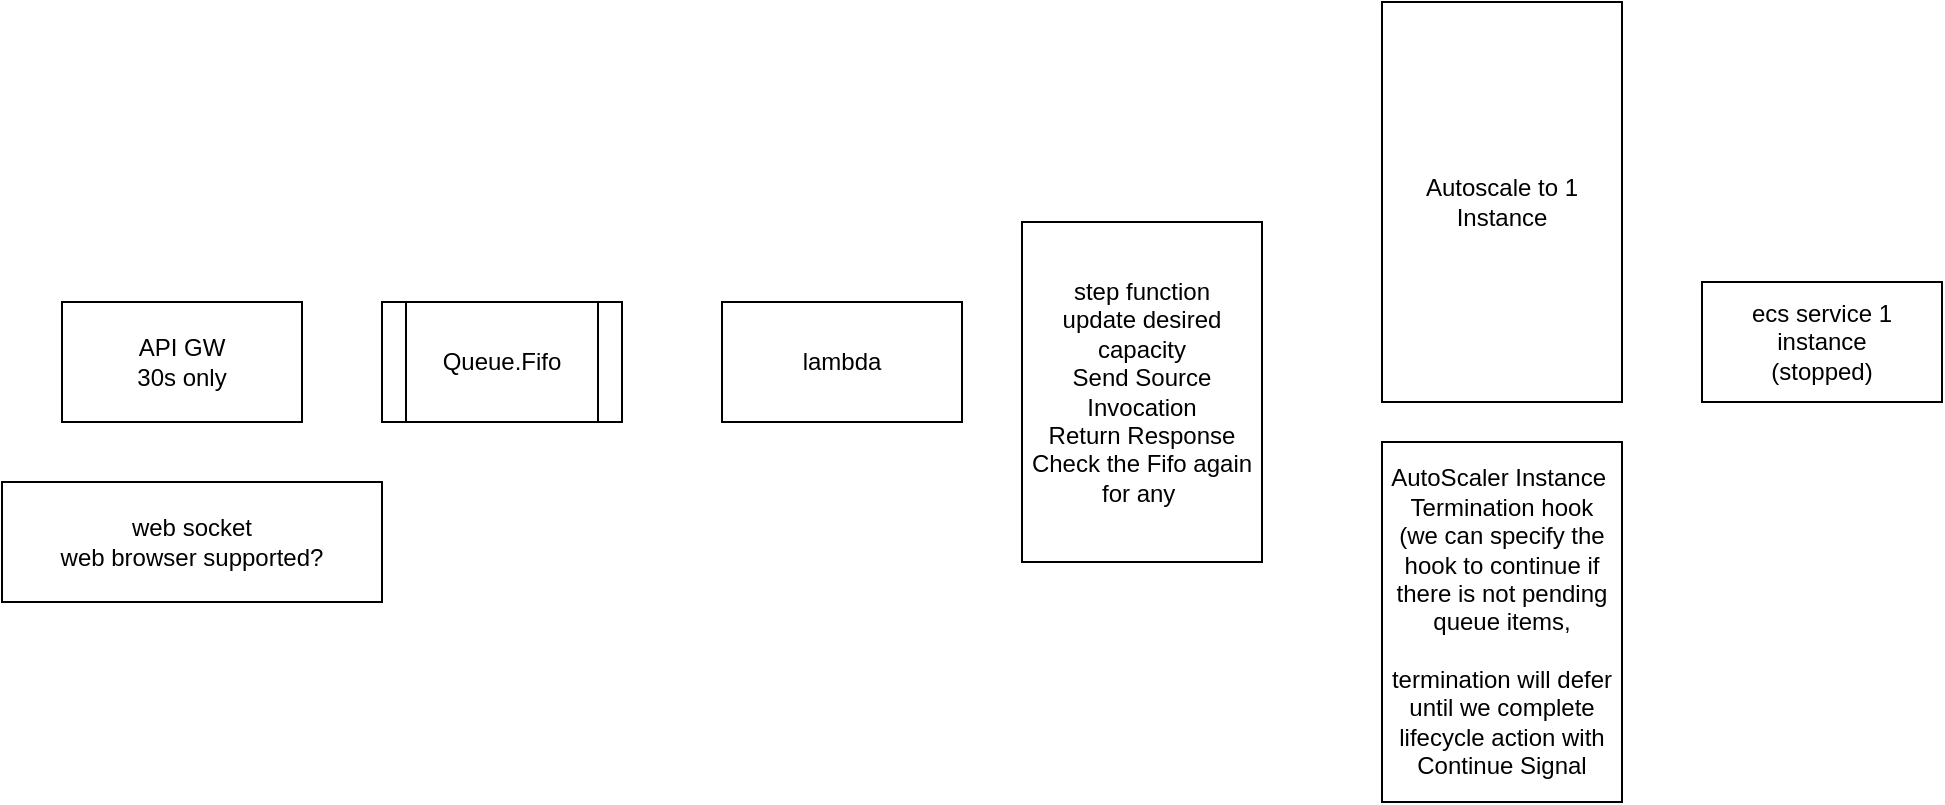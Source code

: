 <mxfile>
    <diagram id="1jjRhaF1jLPYZFQI0GMJ" name="Page-1">
        <mxGraphModel dx="711" dy="284" grid="1" gridSize="10" guides="1" tooltips="1" connect="1" arrows="1" fold="1" page="1" pageScale="1" pageWidth="850" pageHeight="1100" math="0" shadow="0">
            <root>
                <mxCell id="0"/>
                <mxCell id="1" parent="0"/>
                <mxCell id="2" value="API GW&lt;br&gt;30s only" style="rounded=0;whiteSpace=wrap;html=1;" vertex="1" parent="1">
                    <mxGeometry x="140" y="160" width="120" height="60" as="geometry"/>
                </mxCell>
                <mxCell id="3" value="Queue.Fifo" style="shape=process;whiteSpace=wrap;html=1;backgroundOutline=1;" vertex="1" parent="1">
                    <mxGeometry x="300" y="160" width="120" height="60" as="geometry"/>
                </mxCell>
                <mxCell id="4" value="lambda" style="rounded=0;whiteSpace=wrap;html=1;" vertex="1" parent="1">
                    <mxGeometry x="470" y="160" width="120" height="60" as="geometry"/>
                </mxCell>
                <mxCell id="5" value="ecs service 1 instance&lt;br&gt;(stopped)" style="rounded=0;whiteSpace=wrap;html=1;" vertex="1" parent="1">
                    <mxGeometry x="960" y="150" width="120" height="60" as="geometry"/>
                </mxCell>
                <mxCell id="6" value="step function&lt;br&gt;update desired capacity&lt;br&gt;Send Source Invocation&lt;br&gt;Return Response&lt;br&gt;Check the Fifo again for any&amp;nbsp;" style="rounded=0;whiteSpace=wrap;html=1;" vertex="1" parent="1">
                    <mxGeometry x="620" y="120" width="120" height="170" as="geometry"/>
                </mxCell>
                <mxCell id="7" value="AutoScaler Instance&amp;nbsp;&lt;br&gt;Termination hook&lt;br&gt;(we can specify the hook to continue if there is not pending queue items,&lt;br&gt;&lt;br&gt;termination will defer until we complete lifecycle action with Continue Signal" style="rounded=0;whiteSpace=wrap;html=1;" vertex="1" parent="1">
                    <mxGeometry x="800" y="230" width="120" height="180" as="geometry"/>
                </mxCell>
                <mxCell id="8" value="Autoscale to 1 Instance" style="rounded=0;whiteSpace=wrap;html=1;" vertex="1" parent="1">
                    <mxGeometry x="800" y="10" width="120" height="200" as="geometry"/>
                </mxCell>
                <mxCell id="9" value="web socket&lt;br&gt;web browser supported?" style="rounded=0;whiteSpace=wrap;html=1;" vertex="1" parent="1">
                    <mxGeometry x="110" y="250" width="190" height="60" as="geometry"/>
                </mxCell>
            </root>
        </mxGraphModel>
    </diagram>
</mxfile>